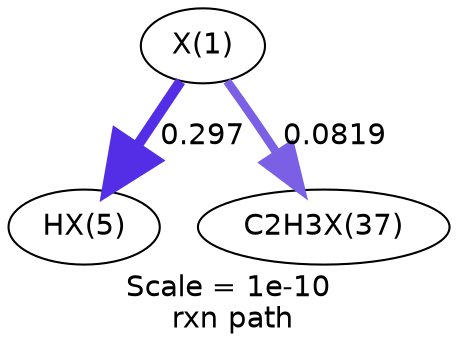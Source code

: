 digraph reaction_paths {
center=1;
s23 -> s24[fontname="Helvetica", style="setlinewidth(5.08)", arrowsize=2.54, color="0.7, 0.797, 0.9"
, label=" 0.297"];
s23 -> s25[fontname="Helvetica", style="setlinewidth(4.11)", arrowsize=2.06, color="0.7, 0.582, 0.9"
, label=" 0.0819"];
s23 [ fontname="Helvetica", label="X(1)"];
s24 [ fontname="Helvetica", label="HX(5)"];
s25 [ fontname="Helvetica", label="C2H3X(37)"];
 label = "Scale = 1e-10\l rxn path";
 fontname = "Helvetica";
}
